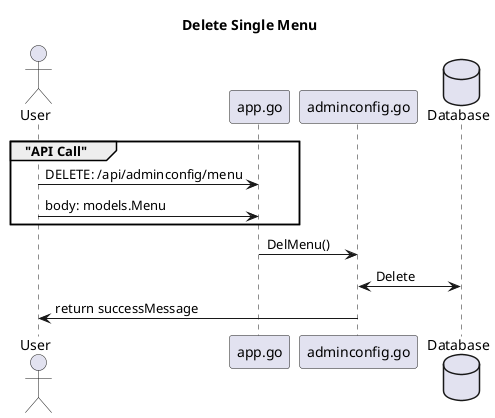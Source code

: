 @startuml

title "Delete Single Menu"

actor User as user

participant "app.go" as app
participant "adminconfig.go" as route
database Database as DB

group  "API Call"
user    -> app : DELETE: /api/adminconfig/menu
user    -> app : body: models.Menu
end
app     -> route: DelMenu()
route <-> DB: Delete
user <- route:  return successMessage


@enduml
